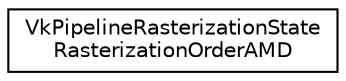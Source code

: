 digraph "Graphical Class Hierarchy"
{
 // LATEX_PDF_SIZE
  edge [fontname="Helvetica",fontsize="10",labelfontname="Helvetica",labelfontsize="10"];
  node [fontname="Helvetica",fontsize="10",shape=record];
  rankdir="LR";
  Node0 [label="VkPipelineRasterizationState\lRasterizationOrderAMD",height=0.2,width=0.4,color="black", fillcolor="white", style="filled",URL="$d2/d2d/structVkPipelineRasterizationStateRasterizationOrderAMD.html",tooltip=" "];
}
